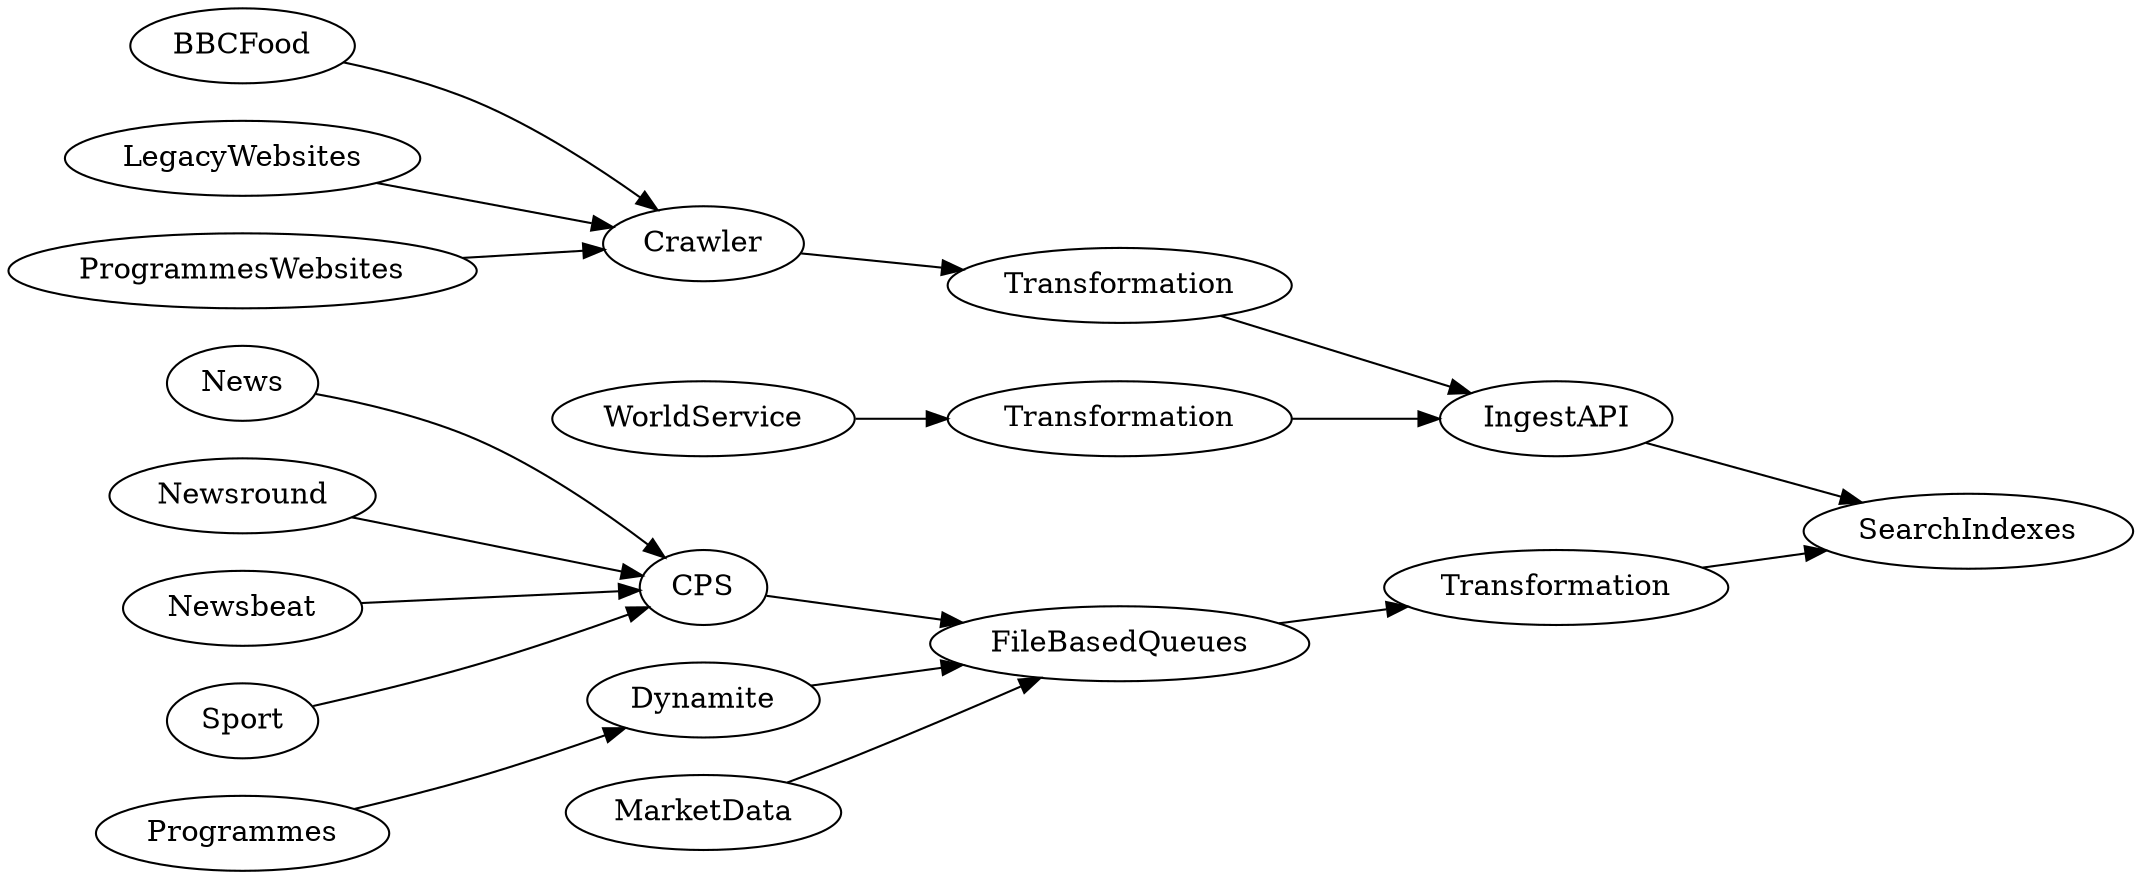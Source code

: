digraph ingest {
  rankdir=LR;

  Programmes -> Dynamite
  Dynamite -> FileBasedQueues

  News -> CPS
  Newsround -> CPS
  Newsbeat -> CPS
  Sport -> CPS  
  CPS -> FileBasedQueues

  MarketData -> FileBasedQueues

  trans3 [label="Transformation"]
  WorldService -> trans3
  trans3 -> IngestAPI
  
  ProgrammesWebsites -> Crawler
  BBCFood -> Crawler
  LegacyWebsites -> Crawler
  trans2 [label="Transformation"]
  Crawler -> trans2
  trans2 -> IngestAPI

  IngestAPI -> SearchIndexes

  FileBasedQueues -> Transformation
  Transformation -> SearchIndexes
}
